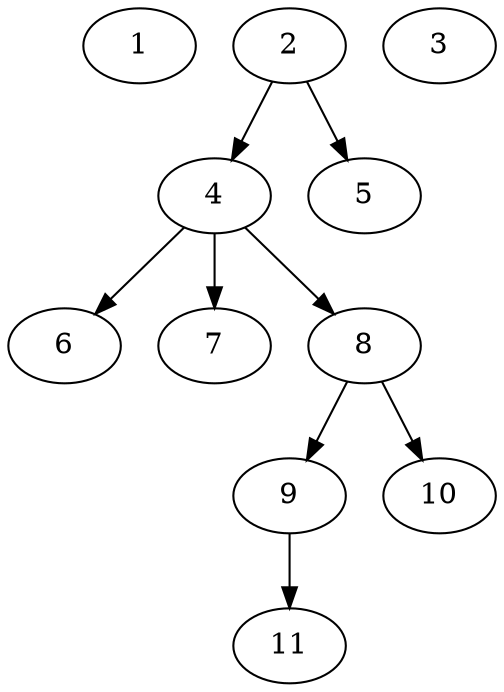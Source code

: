 // DAG (tier=1-easy, mode=data, n=11, ccr=0.312, fat=0.492, density=0.224, regular=0.781, jump=0.031, mindata=1048576, maxdata=8388608)
// DAG automatically generated by daggen at Sun Aug 24 16:33:33 2025
// /home/ermia/Project/Environments/daggen/bin/daggen --dot --ccr 0.312 --fat 0.492 --regular 0.781 --density 0.224 --jump 0.031 --mindata 1048576 --maxdata 8388608 -n 11 
digraph G {
  1 [size="651740085391788", alpha="0.07", expect_size="325870042695894"]
  2 [size="578303189214157312", alpha="0.01", expect_size="289151594607078656"]
  2 -> 4 [size ="369070977318912"]
  2 -> 5 [size ="369070977318912"]
  3 [size="258013524918808870912", alpha="0.08", expect_size="129006762459404435456"]
  4 [size="7083413988914960", alpha="0.14", expect_size="3541706994457480"]
  4 -> 6 [size ="174965299085312"]
  4 -> 7 [size ="174965299085312"]
  4 -> 8 [size ="174965299085312"]
  5 [size="976935257951303168", alpha="0.14", expect_size="488467628975651584"]
  6 [size="8978587339701089", alpha="0.07", expect_size="4489293669850544"]
  7 [size="210694159123133497344", alpha="0.19", expect_size="105347079561566748672"]
  8 [size="347241556640589152256", alpha="0.17", expect_size="173620778320294576128"]
  8 -> 9 [size ="395225038061568"]
  8 -> 10 [size ="395225038061568"]
  9 [size="2165573341409942", alpha="0.07", expect_size="1082786670704971"]
  9 -> 11 [size ="212577023950848"]
  10 [size="336141000146709376", alpha="0.05", expect_size="168070500073354688"]
  11 [size="1274075569955681792", alpha="0.08", expect_size="637037784977840896"]
}